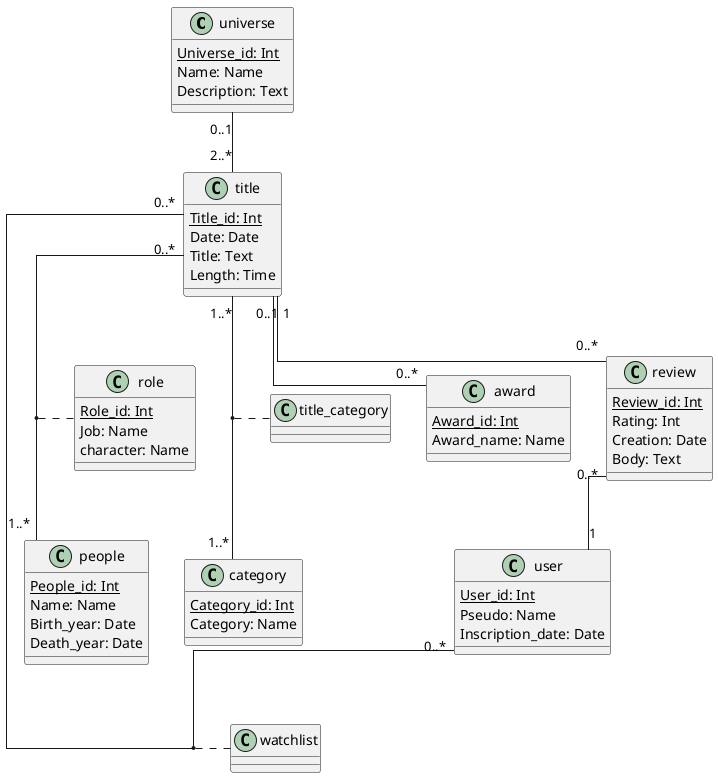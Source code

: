 @startuml
skinparam linetype ortho

class universe {
    <U>Universe_id: Int
	Name: Name
    Description: Text
}

class title {
    <U>Title_id: Int
    Date: Date
    Title: Text
    Length: Time
}

class award {
    <U>Award_id: Int
    Award_name: Name
}

class category {
		<U>Category_id: Int
    	Category: Name
}

class people {
    <U>People_id: Int
	Name: Name
    Birth_year: Date
    Death_year: Date
}

class watchlist {
}

class user {
    <U>User_id: Int
	Pseudo: Name
    Inscription_date: Date
}

class review {
    <U>Review_id: Int
    Rating: Int
    Creation: Date
    Body: Text
}

class role {
    <U>Role_id: Int
	Job: Name
    character: Name
}

class title_category{
}

universe "0..1" -- "2..*" title
title "0..*" -- "1..*" people
title "1" -- "0..*" review
title "0..1" -- "0..*" award
title "1..*" -- "1..*" category
review "0..*" -- "1" user
user "0..*" -- "0..*" title

(title, people) .. role
(title, user) .. watchlist
(title, category) .. title_category
@enduml
